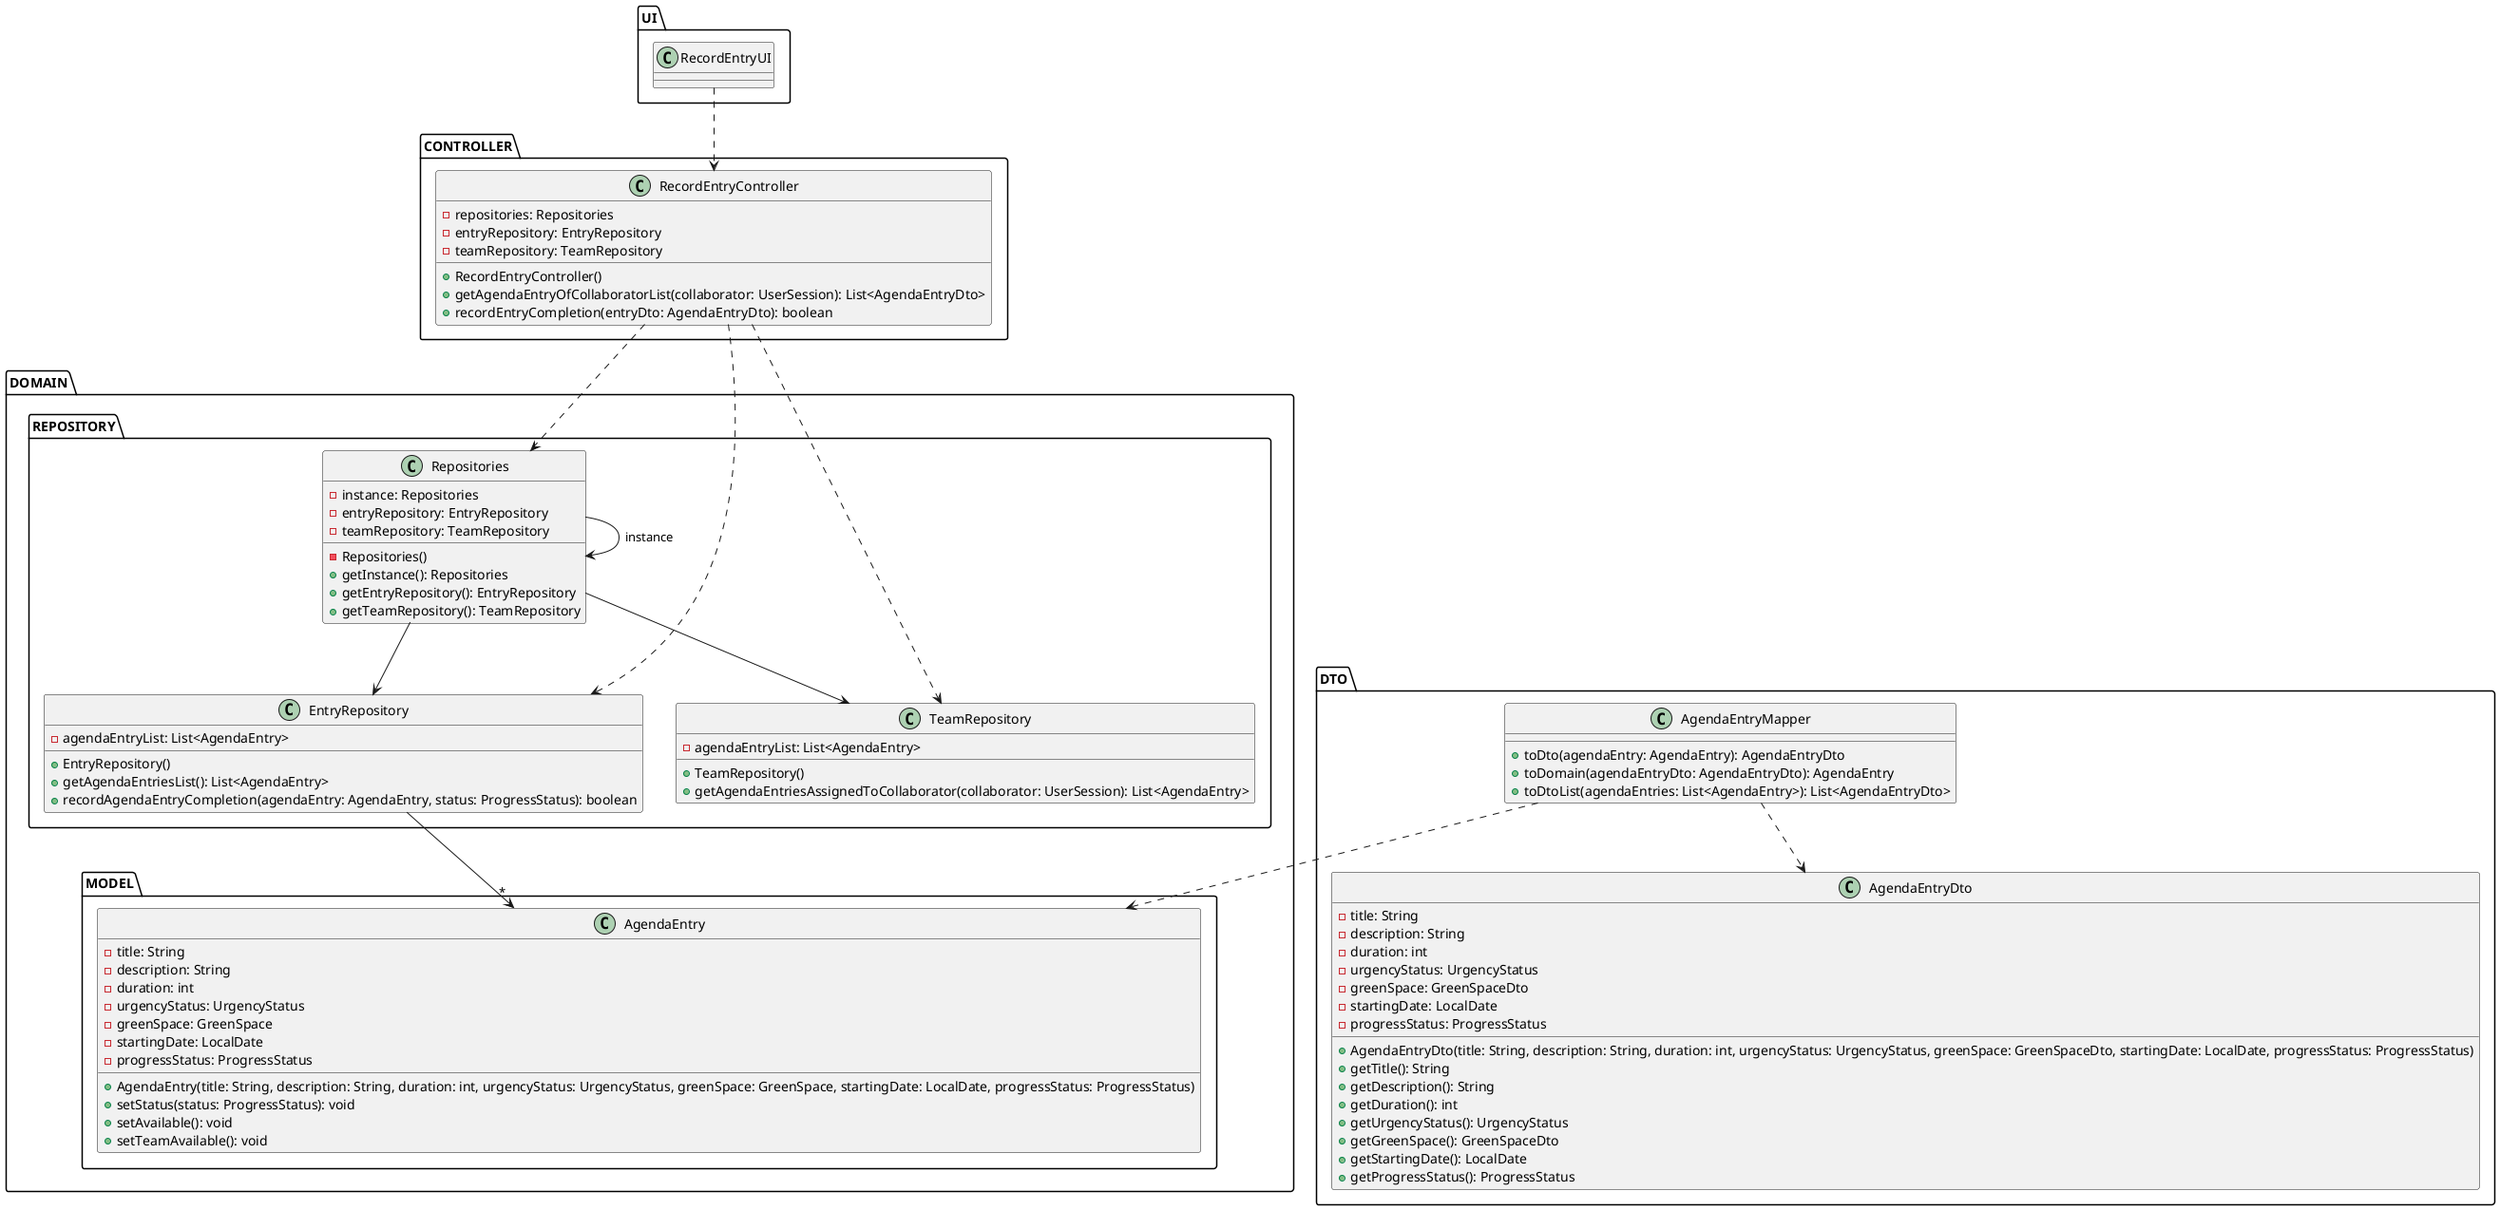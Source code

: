 @startuml
skinparam shadowing false
skinparam line type polyline

package UI {
    class RecordEntryUI {
    }
}

package CONTROLLER {
    class RecordEntryController {
        - repositories: Repositories
        - entryRepository: EntryRepository
        - teamRepository: TeamRepository
        + RecordEntryController()
        + getAgendaEntryOfCollaboratorList(collaborator: UserSession): List<AgendaEntryDto>
        + recordEntryCompletion(entryDto: AgendaEntryDto): boolean
    }
}

package DOMAIN {
    package REPOSITORY {
        class Repositories {
            - instance: Repositories
            - entryRepository: EntryRepository
            - teamRepository: TeamRepository
            - Repositories()
            + getInstance(): Repositories
            + getEntryRepository(): EntryRepository
            + getTeamRepository(): TeamRepository
        }

        class EntryRepository {
            - agendaEntryList: List<AgendaEntry>
            + EntryRepository()
            + getAgendaEntriesList(): List<AgendaEntry>
            + recordAgendaEntryCompletion(agendaEntry: AgendaEntry, status: ProgressStatus): boolean
        }

        class TeamRepository {
            - agendaEntryList: List<AgendaEntry>
            + TeamRepository()
            + getAgendaEntriesAssignedToCollaborator(collaborator: UserSession): List<AgendaEntry>
        }
    }

    package MODEL {
        class AgendaEntry {
            - title: String
            - description: String
            - duration: int
            - urgencyStatus: UrgencyStatus
            - greenSpace: GreenSpace
            - startingDate: LocalDate
            - progressStatus: ProgressStatus
            + AgendaEntry(title: String, description: String, duration: int, urgencyStatus: UrgencyStatus, greenSpace: GreenSpace, startingDate: LocalDate, progressStatus: ProgressStatus)
            + setStatus(status: ProgressStatus): void
            + setAvailable(): void
            + setTeamAvailable(): void
        }
    }
}
    package DTO {
        class AgendaEntryMapper {
            + toDto(agendaEntry: AgendaEntry): AgendaEntryDto
            + toDomain(agendaEntryDto: AgendaEntryDto): AgendaEntry
            + toDtoList(agendaEntries: List<AgendaEntry>): List<AgendaEntryDto>
        }

        class AgendaEntryDto {
            - title: String
            - description: String
            - duration: int
            - urgencyStatus: UrgencyStatus
            - greenSpace: GreenSpaceDto
            - startingDate: LocalDate
            - progressStatus: ProgressStatus
            + AgendaEntryDto(title: String, description: String, duration: int, urgencyStatus: UrgencyStatus, greenSpace: GreenSpaceDto, startingDate: LocalDate, progressStatus: ProgressStatus)
            + getTitle(): String
            + getDescription(): String
            + getDuration(): int
            + getUrgencyStatus(): UrgencyStatus
            + getGreenSpace(): GreenSpaceDto
            + getStartingDate(): LocalDate
            + getProgressStatus(): ProgressStatus
        }
    }


RecordEntryUI ..> RecordEntryController
RecordEntryController ..> Repositories
Repositories --> Repositories: instance
RecordEntryController ..> EntryRepository
RecordEntryController ..> TeamRepository
Repositories --> EntryRepository
Repositories --> TeamRepository
EntryRepository --> "*" AgendaEntry
AgendaEntryMapper ..> AgendaEntryDto
AgendaEntryMapper ..> AgendaEntry

@enduml
